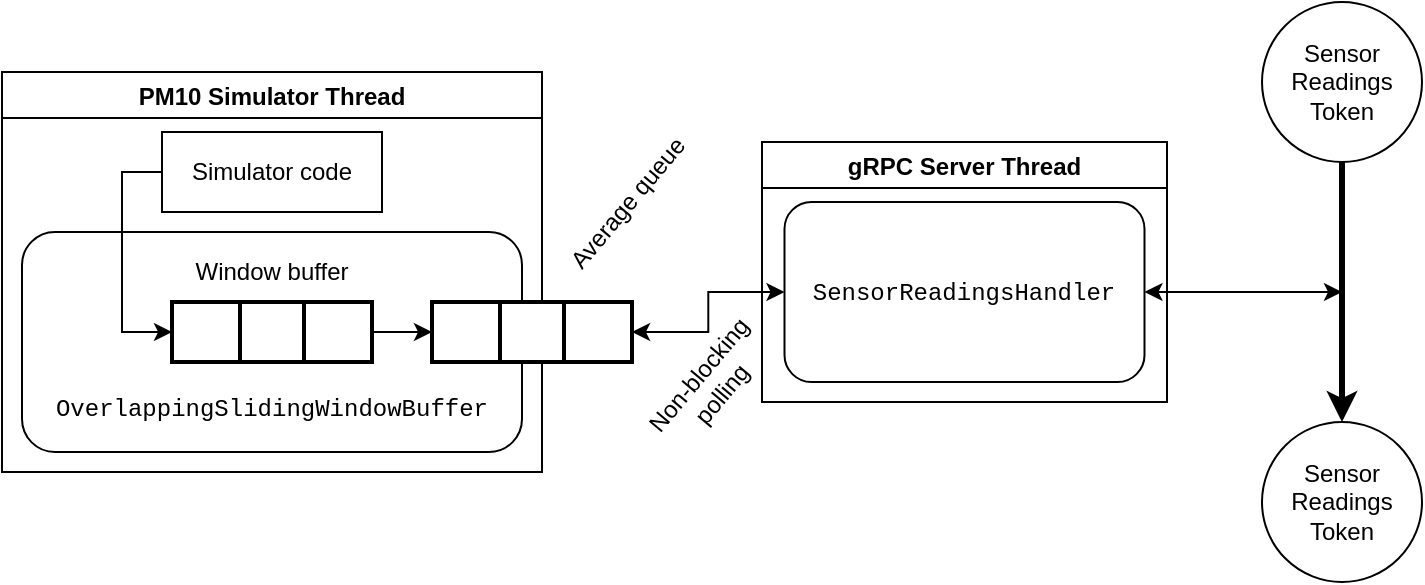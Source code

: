 <mxfile version="13.3.4" type="device"><diagram id="wL1exTTwy8Xu6b5u31cX" name="Page-1"><mxGraphModel dx="1422" dy="804" grid="1" gridSize="10" guides="1" tooltips="1" connect="1" arrows="1" fold="1" page="1" pageScale="1" pageWidth="850" pageHeight="1100" math="0" shadow="0"><root><mxCell id="0"/><mxCell id="1" parent="0"/><mxCell id="7BpQPtTGTWTr43SiGTJy-2" value="PM10 Simulator Thread" style="swimlane;" vertex="1" parent="1"><mxGeometry x="180" y="200" width="270" height="200" as="geometry"/></mxCell><mxCell id="7BpQPtTGTWTr43SiGTJy-3" value="&lt;pre&gt;&lt;font face=&quot;Courier New&quot;&gt;&lt;span style=&quot;background-color: rgb(255 , 255 , 255)&quot;&gt;OverlappingSlidingWindowBuffer&lt;/span&gt;&lt;/font&gt;&lt;/pre&gt;" style="rounded=1;whiteSpace=wrap;html=1;verticalAlign=bottom;" vertex="1" parent="7BpQPtTGTWTr43SiGTJy-2"><mxGeometry x="10" y="80" width="250" height="110" as="geometry"/></mxCell><mxCell id="7BpQPtTGTWTr43SiGTJy-8" value="" style="strokeWidth=2;html=1;shape=mxgraph.lean_mapping.buffer_or_safety_stock;rotation=90;direction=west;" vertex="1" parent="7BpQPtTGTWTr43SiGTJy-2"><mxGeometry x="120" y="80" width="30" height="100" as="geometry"/></mxCell><mxCell id="7BpQPtTGTWTr43SiGTJy-13" style="edgeStyle=orthogonalEdgeStyle;rounded=0;orthogonalLoop=1;jettySize=auto;html=1;exitX=0;exitY=0.5;exitDx=0;exitDy=0;entryX=0.5;entryY=0;entryDx=0;entryDy=0;" edge="1" parent="7BpQPtTGTWTr43SiGTJy-2" source="7BpQPtTGTWTr43SiGTJy-9" target="7BpQPtTGTWTr43SiGTJy-8"><mxGeometry relative="1" as="geometry"/></mxCell><mxCell id="7BpQPtTGTWTr43SiGTJy-9" value="Simulator code" style="rounded=0;whiteSpace=wrap;html=1;" vertex="1" parent="7BpQPtTGTWTr43SiGTJy-2"><mxGeometry x="80" y="30" width="110" height="40" as="geometry"/></mxCell><mxCell id="7BpQPtTGTWTr43SiGTJy-12" value="Window buffer" style="text;html=1;strokeColor=none;fillColor=none;align=center;verticalAlign=middle;whiteSpace=wrap;rounded=0;" vertex="1" parent="7BpQPtTGTWTr43SiGTJy-2"><mxGeometry x="95" y="90" width="80" height="20" as="geometry"/></mxCell><mxCell id="7BpQPtTGTWTr43SiGTJy-4" value="" style="strokeWidth=2;html=1;shape=mxgraph.lean_mapping.buffer_or_safety_stock;rotation=90;direction=west;" vertex="1" parent="1"><mxGeometry x="430" y="280" width="30" height="100" as="geometry"/></mxCell><mxCell id="7BpQPtTGTWTr43SiGTJy-11" style="edgeStyle=orthogonalEdgeStyle;rounded=0;orthogonalLoop=1;jettySize=auto;html=1;exitX=0.5;exitY=1;exitDx=0;exitDy=0;entryX=0.5;entryY=0;entryDx=0;entryDy=0;" edge="1" parent="1" source="7BpQPtTGTWTr43SiGTJy-8" target="7BpQPtTGTWTr43SiGTJy-4"><mxGeometry relative="1" as="geometry"/></mxCell><mxCell id="7BpQPtTGTWTr43SiGTJy-14" value="Average queue" style="text;html=1;strokeColor=none;fillColor=none;align=center;verticalAlign=middle;whiteSpace=wrap;rounded=0;rotation=310;" vertex="1" parent="1"><mxGeometry x="447.5" y="255.67" width="90" height="20" as="geometry"/></mxCell><mxCell id="7BpQPtTGTWTr43SiGTJy-15" value="gRPC Server Thread" style="swimlane;" vertex="1" parent="1"><mxGeometry x="560" y="235" width="202.5" height="130" as="geometry"/></mxCell><mxCell id="7BpQPtTGTWTr43SiGTJy-16" value="&lt;pre&gt;&lt;font face=&quot;Courier New&quot;&gt;&lt;span style=&quot;background-color: rgb(255 , 255 , 255)&quot;&gt;SensorReadingsHandler&lt;/span&gt;&lt;/font&gt;&lt;/pre&gt;" style="rounded=1;whiteSpace=wrap;html=1;verticalAlign=middle;" vertex="1" parent="7BpQPtTGTWTr43SiGTJy-15"><mxGeometry x="11.25" y="30" width="180" height="90" as="geometry"/></mxCell><mxCell id="7BpQPtTGTWTr43SiGTJy-30" style="edgeStyle=orthogonalEdgeStyle;rounded=0;orthogonalLoop=1;jettySize=auto;html=1;exitX=0.5;exitY=1;exitDx=0;exitDy=0;entryX=0.5;entryY=0;entryDx=0;entryDy=0;startArrow=none;startFill=0;fillColor=#000000;strokeWidth=3;" edge="1" parent="1" source="7BpQPtTGTWTr43SiGTJy-23" target="7BpQPtTGTWTr43SiGTJy-24"><mxGeometry relative="1" as="geometry"/></mxCell><mxCell id="7BpQPtTGTWTr43SiGTJy-23" value="&lt;div&gt;Sensor&lt;/div&gt;&lt;div&gt;Readings&lt;br&gt;Token&lt;br&gt;&lt;/div&gt;" style="ellipse;whiteSpace=wrap;html=1;aspect=fixed;" vertex="1" parent="1"><mxGeometry x="810" y="165.0" width="80" height="80" as="geometry"/></mxCell><mxCell id="7BpQPtTGTWTr43SiGTJy-24" value="&lt;div&gt;Sensor&lt;/div&gt;&lt;div&gt;Readings&lt;br&gt;Token&lt;br&gt;&lt;/div&gt;" style="ellipse;whiteSpace=wrap;html=1;aspect=fixed;" vertex="1" parent="1"><mxGeometry x="810" y="375" width="80" height="80" as="geometry"/></mxCell><mxCell id="7BpQPtTGTWTr43SiGTJy-28" style="edgeStyle=orthogonalEdgeStyle;rounded=0;orthogonalLoop=1;jettySize=auto;html=1;exitX=0;exitY=0.5;exitDx=0;exitDy=0;entryX=0.5;entryY=1;entryDx=0;entryDy=0;startArrow=classic;startFill=1;" edge="1" parent="1" source="7BpQPtTGTWTr43SiGTJy-16" target="7BpQPtTGTWTr43SiGTJy-4"><mxGeometry relative="1" as="geometry"/></mxCell><mxCell id="7BpQPtTGTWTr43SiGTJy-29" value="&lt;div&gt;Non-blocking&lt;/div&gt;&lt;div&gt;polling&lt;br&gt;&lt;/div&gt;" style="text;html=1;strokeColor=none;fillColor=none;align=center;verticalAlign=middle;whiteSpace=wrap;rounded=0;rotation=310;" vertex="1" parent="1"><mxGeometry x="494" y="346" width="80" height="20" as="geometry"/></mxCell><mxCell id="7BpQPtTGTWTr43SiGTJy-31" style="edgeStyle=orthogonalEdgeStyle;rounded=0;orthogonalLoop=1;jettySize=auto;html=1;exitX=1;exitY=0.5;exitDx=0;exitDy=0;startArrow=classic;startFill=1;strokeColor=#000000;strokeWidth=1;fillColor=#000000;" edge="1" parent="1" source="7BpQPtTGTWTr43SiGTJy-16"><mxGeometry relative="1" as="geometry"><mxPoint x="850" y="310" as="targetPoint"/></mxGeometry></mxCell></root></mxGraphModel></diagram></mxfile>